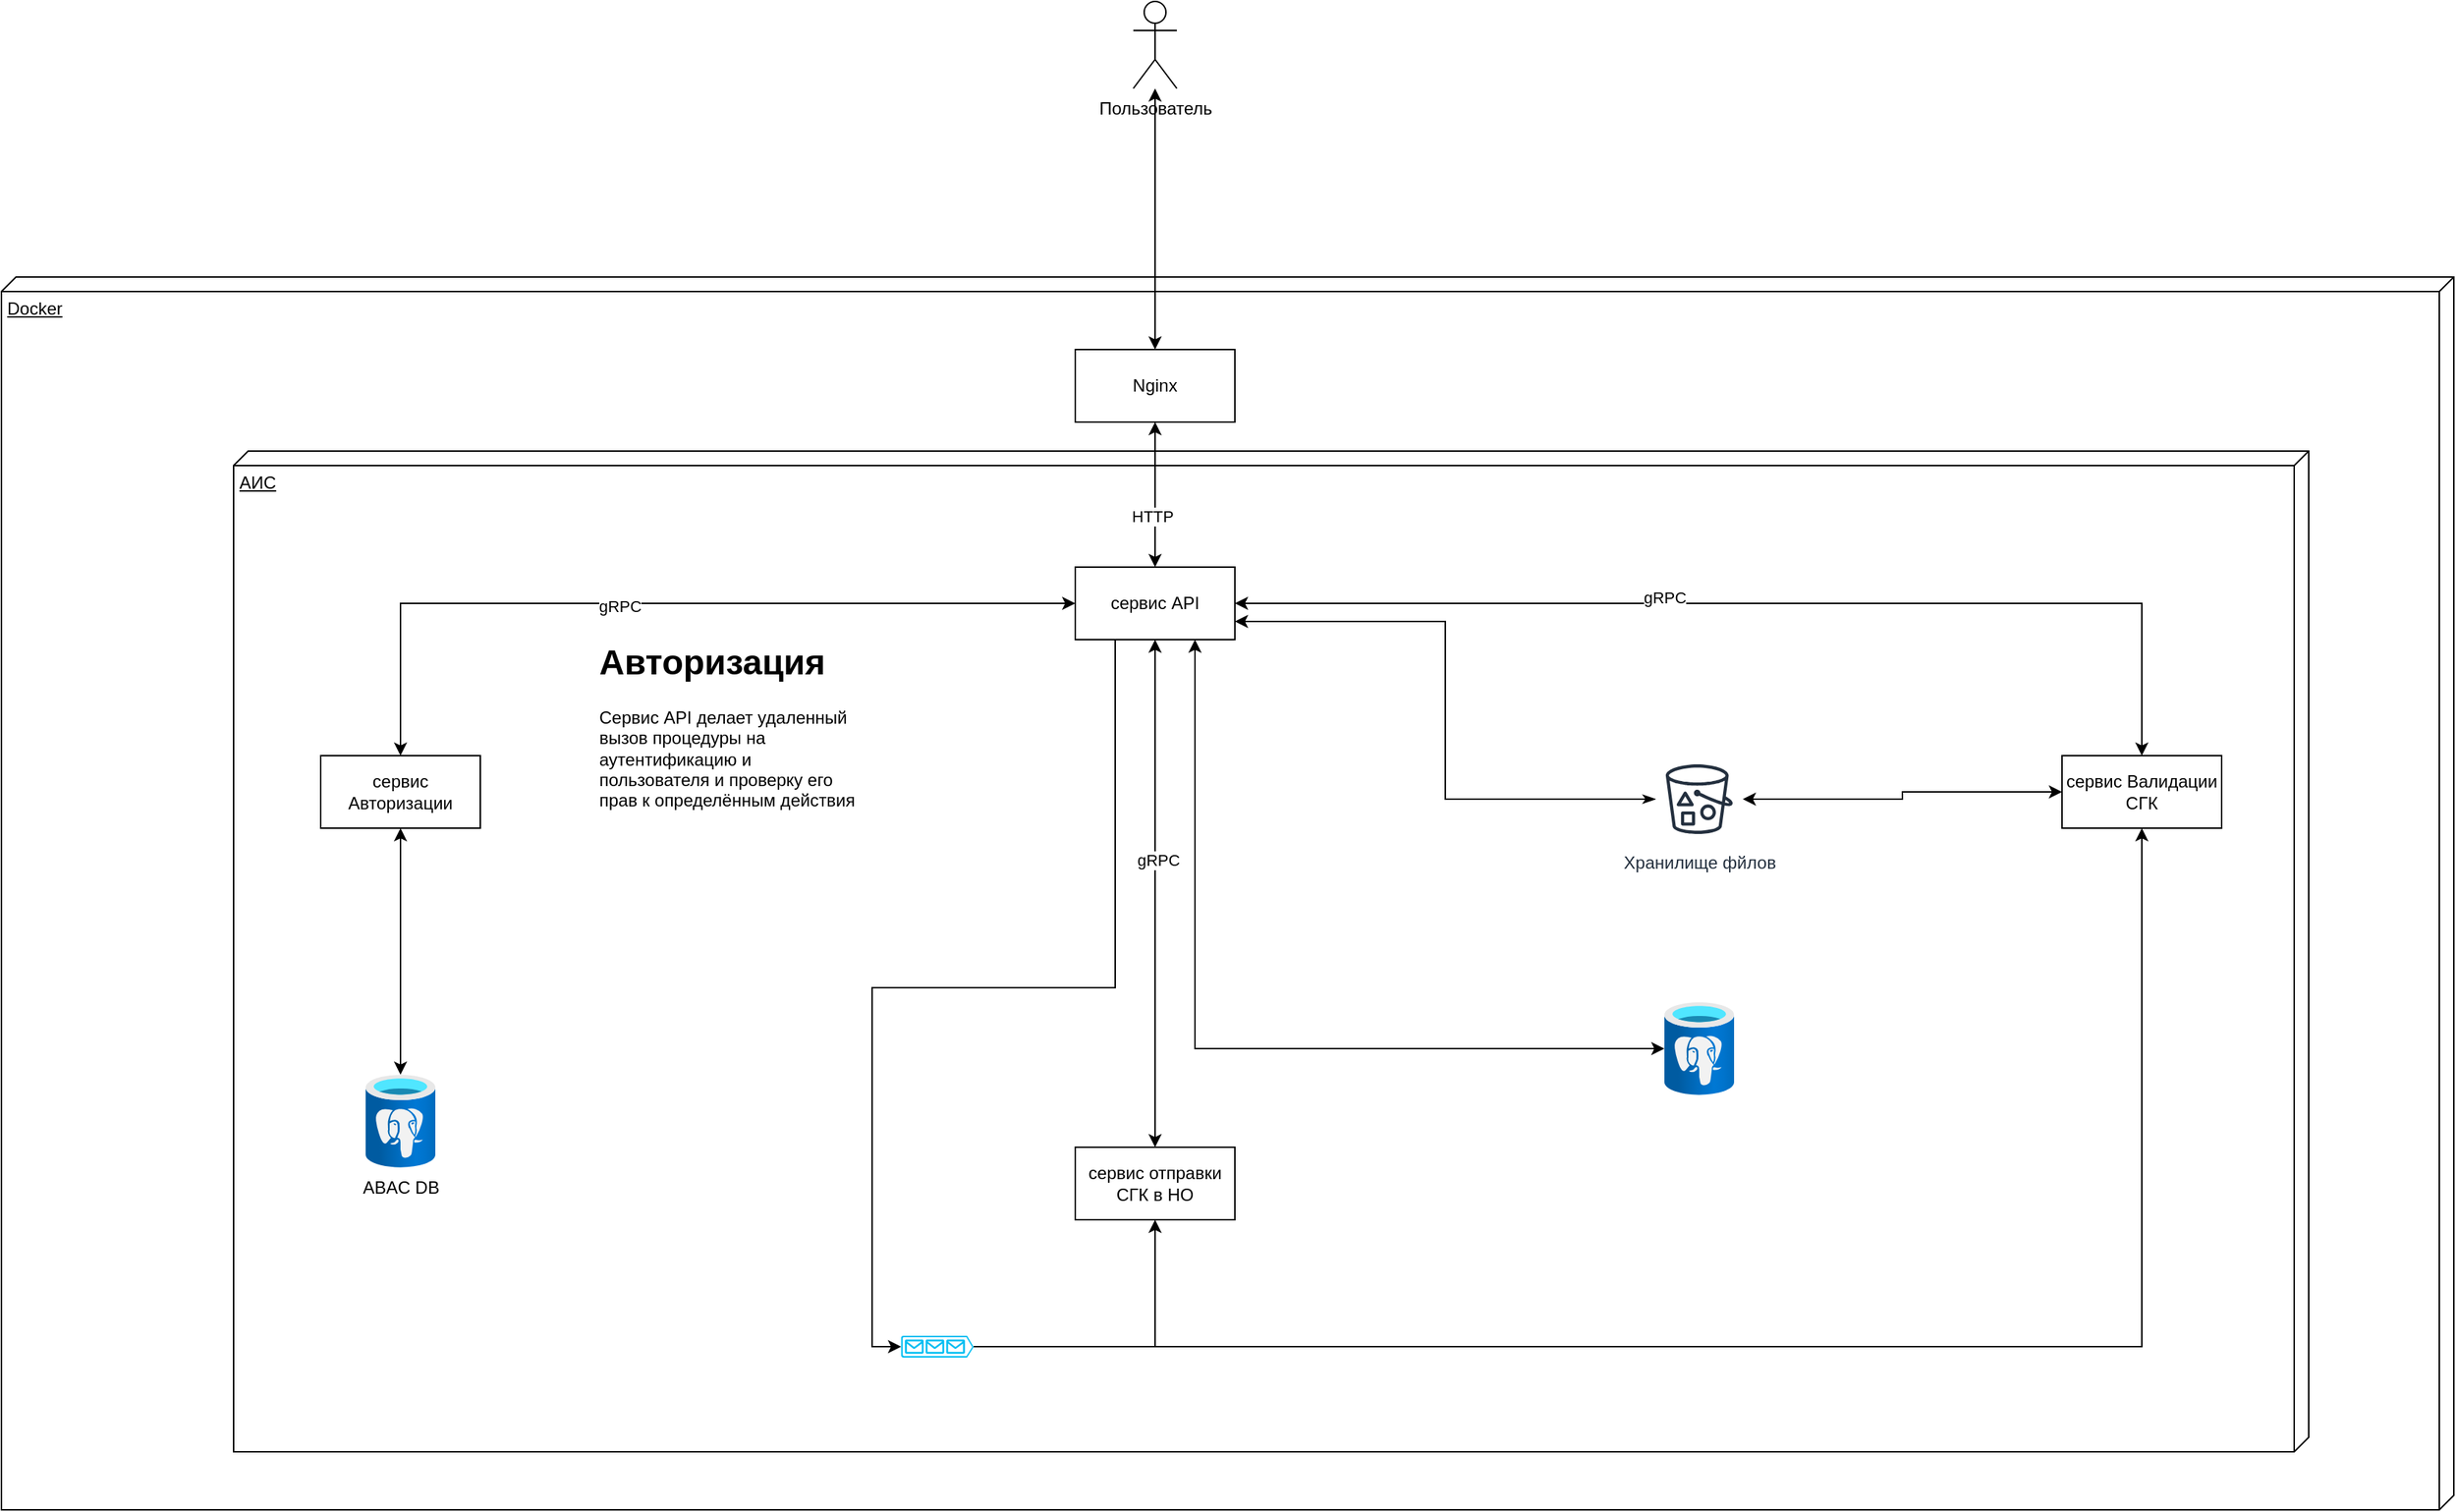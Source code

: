 <mxfile version="24.4.3" type="github">
  <diagram name="Страница — 1" id="m_ZKeMCXCTekE9vXS3An">
    <mxGraphModel dx="2817" dy="1109" grid="1" gridSize="10" guides="1" tooltips="1" connect="1" arrows="1" fold="1" page="1" pageScale="1" pageWidth="827" pageHeight="1169" math="0" shadow="0">
      <root>
        <mxCell id="0" />
        <mxCell id="1" parent="0" />
        <mxCell id="P6zghFMr0lrIGVhiy2J4-8" value="Docker" style="verticalAlign=top;align=left;spacingTop=8;spacingLeft=2;spacingRight=12;shape=cube;size=10;direction=south;fontStyle=4;html=1;whiteSpace=wrap;" vertex="1" parent="1">
          <mxGeometry x="-400" y="220" width="1690" height="850" as="geometry" />
        </mxCell>
        <mxCell id="P6zghFMr0lrIGVhiy2J4-12" value="АИС" style="verticalAlign=top;align=left;spacingTop=8;spacingLeft=2;spacingRight=12;shape=cube;size=10;direction=south;fontStyle=4;html=1;whiteSpace=wrap;" vertex="1" parent="1">
          <mxGeometry x="-240" y="340" width="1430" height="690" as="geometry" />
        </mxCell>
        <mxCell id="P6zghFMr0lrIGVhiy2J4-14" style="edgeStyle=orthogonalEdgeStyle;rounded=0;orthogonalLoop=1;jettySize=auto;html=1;entryX=0.5;entryY=0;entryDx=0;entryDy=0;startArrow=classic;startFill=1;" edge="1" parent="1" source="P6zghFMr0lrIGVhiy2J4-1" target="P6zghFMr0lrIGVhiy2J4-3">
          <mxGeometry relative="1" as="geometry" />
        </mxCell>
        <mxCell id="P6zghFMr0lrIGVhiy2J4-20" value="gRPC" style="edgeLabel;html=1;align=center;verticalAlign=middle;resizable=0;points=[];" vertex="1" connectable="0" parent="P6zghFMr0lrIGVhiy2J4-14">
          <mxGeometry x="-0.191" y="4" relative="1" as="geometry">
            <mxPoint as="offset" />
          </mxGeometry>
        </mxCell>
        <mxCell id="P6zghFMr0lrIGVhiy2J4-15" style="edgeStyle=orthogonalEdgeStyle;rounded=0;orthogonalLoop=1;jettySize=auto;html=1;entryX=0.5;entryY=0;entryDx=0;entryDy=0;startArrow=classic;startFill=1;" edge="1" parent="1" source="P6zghFMr0lrIGVhiy2J4-1" target="P6zghFMr0lrIGVhiy2J4-2">
          <mxGeometry relative="1" as="geometry" />
        </mxCell>
        <mxCell id="P6zghFMr0lrIGVhiy2J4-19" value="gRPC" style="edgeLabel;html=1;align=center;verticalAlign=middle;resizable=0;points=[];" vertex="1" connectable="0" parent="P6zghFMr0lrIGVhiy2J4-15">
          <mxGeometry x="0.104" y="2" relative="1" as="geometry">
            <mxPoint as="offset" />
          </mxGeometry>
        </mxCell>
        <mxCell id="P6zghFMr0lrIGVhiy2J4-16" style="edgeStyle=orthogonalEdgeStyle;rounded=0;orthogonalLoop=1;jettySize=auto;html=1;startArrow=classic;startFill=1;" edge="1" parent="1" source="P6zghFMr0lrIGVhiy2J4-1" target="P6zghFMr0lrIGVhiy2J4-4">
          <mxGeometry relative="1" as="geometry" />
        </mxCell>
        <mxCell id="P6zghFMr0lrIGVhiy2J4-21" value="gRPC" style="edgeLabel;html=1;align=center;verticalAlign=middle;resizable=0;points=[];" vertex="1" connectable="0" parent="P6zghFMr0lrIGVhiy2J4-16">
          <mxGeometry x="-0.141" y="2" relative="1" as="geometry">
            <mxPoint y="1" as="offset" />
          </mxGeometry>
        </mxCell>
        <mxCell id="P6zghFMr0lrIGVhiy2J4-1" value="сервис API" style="html=1;whiteSpace=wrap;" vertex="1" parent="1">
          <mxGeometry x="340" y="420" width="110" height="50" as="geometry" />
        </mxCell>
        <mxCell id="P6zghFMr0lrIGVhiy2J4-2" value="сервис Авторизации" style="html=1;whiteSpace=wrap;" vertex="1" parent="1">
          <mxGeometry x="-180" y="550" width="110" height="50" as="geometry" />
        </mxCell>
        <mxCell id="P6zghFMr0lrIGVhiy2J4-3" value="сервис Валидации СГК" style="html=1;whiteSpace=wrap;" vertex="1" parent="1">
          <mxGeometry x="1020" y="550" width="110" height="50" as="geometry" />
        </mxCell>
        <mxCell id="P6zghFMr0lrIGVhiy2J4-4" value="сервис отправки СГК в НО" style="html=1;whiteSpace=wrap;" vertex="1" parent="1">
          <mxGeometry x="340" y="820" width="110" height="50" as="geometry" />
        </mxCell>
        <mxCell id="P6zghFMr0lrIGVhiy2J4-24" style="edgeStyle=orthogonalEdgeStyle;rounded=0;orthogonalLoop=1;jettySize=auto;html=1;entryX=0.5;entryY=0;entryDx=0;entryDy=0;startArrow=classic;startFill=1;" edge="1" parent="1" source="P6zghFMr0lrIGVhiy2J4-5" target="P6zghFMr0lrIGVhiy2J4-11">
          <mxGeometry relative="1" as="geometry" />
        </mxCell>
        <mxCell id="P6zghFMr0lrIGVhiy2J4-5" value="Пользователь" style="shape=umlActor;verticalLabelPosition=bottom;verticalAlign=top;html=1;" vertex="1" parent="1">
          <mxGeometry x="380" y="30" width="30" height="60" as="geometry" />
        </mxCell>
        <mxCell id="P6zghFMr0lrIGVhiy2J4-22" style="edgeStyle=orthogonalEdgeStyle;rounded=0;orthogonalLoop=1;jettySize=auto;html=1;startArrow=classic;startFill=1;" edge="1" parent="1" source="P6zghFMr0lrIGVhiy2J4-11" target="P6zghFMr0lrIGVhiy2J4-1">
          <mxGeometry relative="1" as="geometry" />
        </mxCell>
        <mxCell id="P6zghFMr0lrIGVhiy2J4-23" value="HTTP" style="edgeLabel;html=1;align=center;verticalAlign=middle;resizable=0;points=[];" vertex="1" connectable="0" parent="P6zghFMr0lrIGVhiy2J4-22">
          <mxGeometry x="0.3" y="-2" relative="1" as="geometry">
            <mxPoint as="offset" />
          </mxGeometry>
        </mxCell>
        <mxCell id="P6zghFMr0lrIGVhiy2J4-11" value="Nginx" style="html=1;whiteSpace=wrap;" vertex="1" parent="1">
          <mxGeometry x="340" y="270" width="110" height="50" as="geometry" />
        </mxCell>
        <mxCell id="P6zghFMr0lrIGVhiy2J4-32" style="edgeStyle=orthogonalEdgeStyle;rounded=0;orthogonalLoop=1;jettySize=auto;html=1;entryX=0.5;entryY=1;entryDx=0;entryDy=0;startArrow=classic;startFill=1;" edge="1" parent="1" source="P6zghFMr0lrIGVhiy2J4-25" target="P6zghFMr0lrIGVhiy2J4-2">
          <mxGeometry relative="1" as="geometry" />
        </mxCell>
        <mxCell id="P6zghFMr0lrIGVhiy2J4-25" value="ABAC DB" style="image;aspect=fixed;html=1;points=[];align=center;fontSize=12;image=img/lib/azure2/databases/Azure_Database_PostgreSQL_Server.svg;" vertex="1" parent="1">
          <mxGeometry x="-149" y="770" width="48" height="64" as="geometry" />
        </mxCell>
        <mxCell id="P6zghFMr0lrIGVhiy2J4-33" style="edgeStyle=orthogonalEdgeStyle;rounded=0;orthogonalLoop=1;jettySize=auto;html=1;entryX=0.75;entryY=1;entryDx=0;entryDy=0;startArrow=classic;startFill=1;" edge="1" parent="1" source="P6zghFMr0lrIGVhiy2J4-31" target="P6zghFMr0lrIGVhiy2J4-1">
          <mxGeometry relative="1" as="geometry" />
        </mxCell>
        <mxCell id="P6zghFMr0lrIGVhiy2J4-31" value="" style="image;aspect=fixed;html=1;points=[];align=center;fontSize=12;image=img/lib/azure2/databases/Azure_Database_PostgreSQL_Server.svg;" vertex="1" parent="1">
          <mxGeometry x="746" y="720" width="48" height="64" as="geometry" />
        </mxCell>
        <mxCell id="P6zghFMr0lrIGVhiy2J4-36" style="edgeStyle=orthogonalEdgeStyle;rounded=0;orthogonalLoop=1;jettySize=auto;html=1;entryX=0;entryY=0.5;entryDx=0;entryDy=0;startArrow=classic;startFill=1;" edge="1" parent="1" source="P6zghFMr0lrIGVhiy2J4-34" target="P6zghFMr0lrIGVhiy2J4-3">
          <mxGeometry relative="1" as="geometry" />
        </mxCell>
        <mxCell id="P6zghFMr0lrIGVhiy2J4-37" style="edgeStyle=orthogonalEdgeStyle;rounded=0;orthogonalLoop=1;jettySize=auto;html=1;entryX=1;entryY=0.75;entryDx=0;entryDy=0;startArrow=classicThin;startFill=1;" edge="1" parent="1" source="P6zghFMr0lrIGVhiy2J4-34" target="P6zghFMr0lrIGVhiy2J4-1">
          <mxGeometry relative="1" as="geometry" />
        </mxCell>
        <mxCell id="P6zghFMr0lrIGVhiy2J4-34" value="Хранилище фйлов" style="sketch=0;outlineConnect=0;fontColor=#232F3E;gradientColor=none;strokeColor=#232F3E;fillColor=#ffffff;dashed=0;verticalLabelPosition=bottom;verticalAlign=top;align=center;html=1;fontSize=12;fontStyle=0;aspect=fixed;shape=mxgraph.aws4.resourceIcon;resIcon=mxgraph.aws4.bucket_with_objects;" vertex="1" parent="1">
          <mxGeometry x="740" y="550" width="60" height="60" as="geometry" />
        </mxCell>
        <mxCell id="P6zghFMr0lrIGVhiy2J4-40" style="edgeStyle=orthogonalEdgeStyle;rounded=0;orthogonalLoop=1;jettySize=auto;html=1;entryX=0.5;entryY=1;entryDx=0;entryDy=0;" edge="1" parent="1" source="P6zghFMr0lrIGVhiy2J4-38" target="P6zghFMr0lrIGVhiy2J4-4">
          <mxGeometry relative="1" as="geometry" />
        </mxCell>
        <mxCell id="P6zghFMr0lrIGVhiy2J4-41" style="edgeStyle=orthogonalEdgeStyle;rounded=0;orthogonalLoop=1;jettySize=auto;html=1;entryX=0.5;entryY=1;entryDx=0;entryDy=0;" edge="1" parent="1" source="P6zghFMr0lrIGVhiy2J4-38" target="P6zghFMr0lrIGVhiy2J4-3">
          <mxGeometry relative="1" as="geometry" />
        </mxCell>
        <mxCell id="P6zghFMr0lrIGVhiy2J4-38" value="" style="verticalLabelPosition=bottom;html=1;verticalAlign=top;align=center;strokeColor=none;fillColor=#00BEF2;shape=mxgraph.azure.queue_generic;pointerEvents=1;" vertex="1" parent="1">
          <mxGeometry x="220" y="950" width="50" height="15" as="geometry" />
        </mxCell>
        <mxCell id="P6zghFMr0lrIGVhiy2J4-39" style="edgeStyle=orthogonalEdgeStyle;rounded=0;orthogonalLoop=1;jettySize=auto;html=1;entryX=0;entryY=0.5;entryDx=0;entryDy=0;entryPerimeter=0;exitX=0.25;exitY=1;exitDx=0;exitDy=0;" edge="1" parent="1" source="P6zghFMr0lrIGVhiy2J4-1" target="P6zghFMr0lrIGVhiy2J4-38">
          <mxGeometry relative="1" as="geometry" />
        </mxCell>
        <mxCell id="P6zghFMr0lrIGVhiy2J4-42" value="&lt;h1 style=&quot;margin-top: 0px;&quot;&gt;Авторизация&lt;/h1&gt;&lt;div&gt;Сервис API делает удаленный вызов процедуры на аутентификацию и пользователя и проверку его прав к определённым действия&lt;/div&gt;" style="text;html=1;whiteSpace=wrap;overflow=hidden;rounded=0;" vertex="1" parent="1">
          <mxGeometry x="10" y="465" width="180" height="120" as="geometry" />
        </mxCell>
      </root>
    </mxGraphModel>
  </diagram>
</mxfile>
